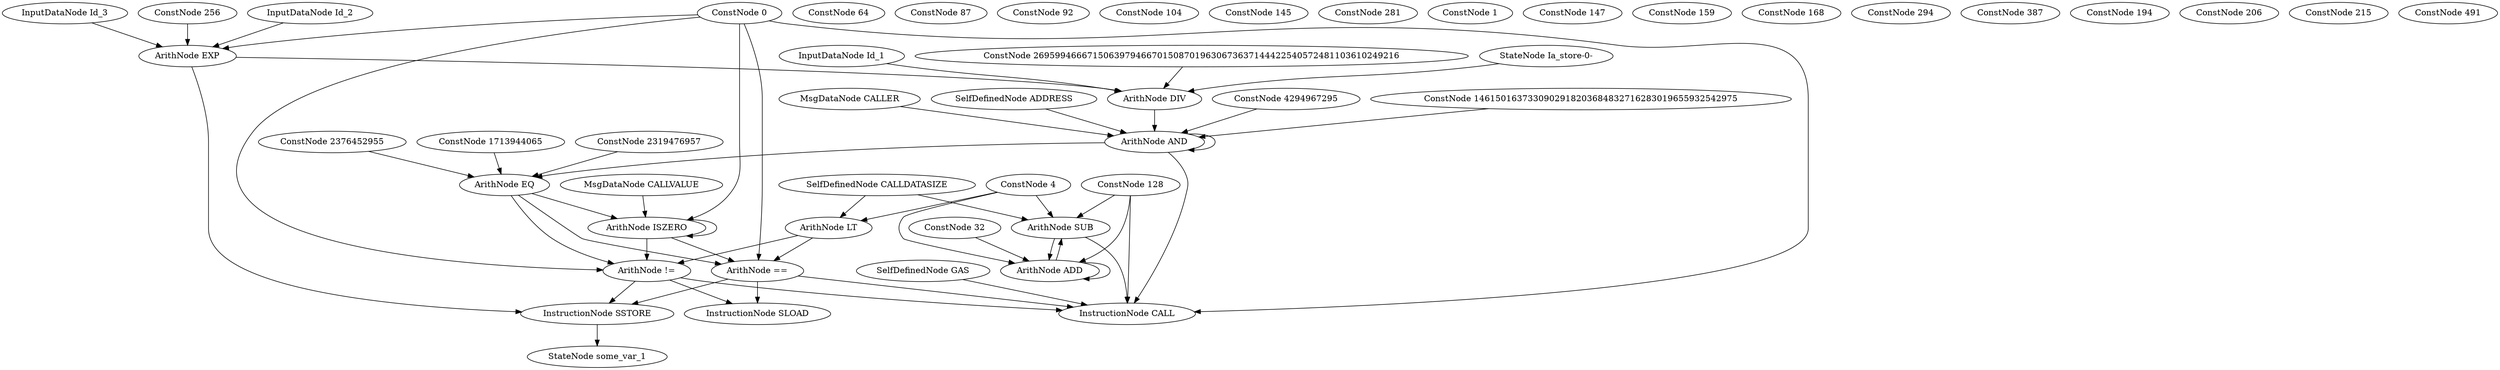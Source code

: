 strict digraph  {
"ConstNode 128" [count=1];
"ConstNode 64" [count=2];
"ConstNode 4" [count=3];
"ArithNode LT" [count=4];
"SelfDefinedNode CALLDATASIZE";
"ConstNode 87" [count=5];
"ConstNode 0" [count=6];
"ArithNode !=" [count=7];
"ArithNode ==" [count=8];
"ConstNode 0" [count=9];
"ConstNode 0" [count=10];
"InputDataNode Id_1" [count=11];
"ConstNode 26959946667150639794667015087019630673637144422540572481103610249216" [count=12];
"ArithNode DIV" [count=13];
"ConstNode 4294967295" [count=14];
"ArithNode AND" [count=15];
"ConstNode 1713944065" [count=16];
"ArithNode EQ" [count=17];
"ConstNode 92" [count=18];
"ConstNode 0" [count=19];
"ArithNode !=" [count=20];
"ArithNode ==" [count=21];
"MsgDataNode CALLVALUE" [count=22];
"ArithNode ISZERO" [count=23];
"ConstNode 104" [count=24];
"ConstNode 0" [count=25];
"ArithNode !=" [count=26];
"ArithNode ==" [count=27];
"ConstNode 145" [count=28];
"ConstNode 4" [count=29];
"ArithNode SUB" [count=30];
"SelfDefinedNode CALLDATASIZE";
"ArithNode ADD" [count=31];
"InputDataNode Id_2" [count=32];
"ConstNode 32" [count=33];
"ArithNode ADD" [count=34];
"InputDataNode Id_3" [count=35];
"ConstNode 32" [count=36];
"ArithNode ADD" [count=37];
"ConstNode 281" [count=38];
"ArithNode EXP" [count=39];
"ConstNode 1" [count=40];
"StateNode some_var_1" [count=41];
"InstructionNode SSTORE" [count=42];
"ConstNode 0" [count=43];
"ConstNode 2319476957" [count=44];
"ArithNode EQ" [count=45];
"ConstNode 147" [count=46];
"ConstNode 0" [count=47];
"ArithNode !=" [count=48];
"ArithNode ==" [count=49];
"MsgDataNode CALLVALUE" [count=50];
"ArithNode ISZERO" [count=51];
"ConstNode 159" [count=52];
"ConstNode 0" [count=53];
"ArithNode !=" [count=54];
"ArithNode ==" [count=55];
"ConstNode 168" [count=56];
"ConstNode 294" [count=57];
"ConstNode 0" [count=58];
"ConstNode 0" [count=59];
"StateNode Ia_store-0-" [count=60];
"InstructionNode SLOAD" [count=61];
"ConstNode 256" [count=62];
"ArithNode EXP" [count=63];
"ArithNode DIV" [count=64];
"ConstNode 1461501637330902918203684832716283019655932542975" [count=65];
"ArithNode AND" [count=66];
"ConstNode 1461501637330902918203684832716283019655932542975" [count=67];
"ArithNode AND" [count=68];
"MsgDataNode CALLER" [count=69];
"ConstNode 1461501637330902918203684832716283019655932542975" [count=70];
"ArithNode AND" [count=71];
"ArithNode EQ" [count=72];
"ArithNode ISZERO" [count=73];
"ArithNode ISZERO" [count=74];
"ConstNode 387" [count=75];
"ConstNode 0" [count=76];
"ArithNode !=" [count=77];
"ArithNode ==" [count=78];
"ConstNode 0" [count=79];
"InstructionNode SLOAD" [count=80];
"ConstNode 256" [count=81];
"ArithNode EXP" [count=82];
"ArithNode DIV" [count=83];
"ConstNode 1461501637330902918203684832716283019655932542975" [count=84];
"ArithNode AND" [count=85];
"ConstNode 1461501637330902918203684832716283019655932542975" [count=86];
"ArithNode AND" [count=87];
"ConstNode 1461501637330902918203684832716283019655932542975" [count=88];
"ArithNode AND" [count=89];
"SelfDefinedNode ADDRESS";
"ConstNode 64" [count=90];
"ConstNode 0" [count=91];
"ConstNode 64" [count=92];
"ArithNode SUB" [count=93];
"InstructionNode CALL" [count=94];
"SelfDefinedNode GAS";
"ConstNode 64" [count=95];
"ArithNode ISZERO" [count=96];
"ArithNode ISZERO" [count=97];
"ArithNode ISZERO" [count=98];
"ArithNode ISZERO" [count=99];
"ConstNode 32" [count=100];
"ArithNode ADD" [count=101];
"ConstNode 64" [count=102];
"ArithNode SUB" [count=103];
"ConstNode 0" [count=104];
"ConstNode 0" [count=105];
"ConstNode 2376452955" [count=106];
"ArithNode EQ" [count=107];
"ConstNode 194" [count=108];
"ConstNode 0" [count=109];
"ArithNode !=" [count=110];
"ArithNode ==" [count=111];
"MsgDataNode CALLVALUE" [count=112];
"ArithNode ISZERO" [count=113];
"ConstNode 206" [count=114];
"ConstNode 0" [count=115];
"ArithNode !=" [count=116];
"ArithNode ==" [count=117];
"ConstNode 215" [count=118];
"ConstNode 491" [count=119];
"ConstNode 0" [count=120];
"StateNode Ia_store-0-" [count=121];
"InstructionNode SLOAD" [count=122];
"ConstNode 256" [count=123];
"ArithNode EXP" [count=124];
"ArithNode DIV" [count=125];
"ConstNode 1461501637330902918203684832716283019655932542975" [count=126];
"ArithNode AND" [count=127];
"ConstNode 64" [count=128];
"ConstNode 1461501637330902918203684832716283019655932542975" [count=129];
"ArithNode AND" [count=130];
"ConstNode 1461501637330902918203684832716283019655932542975" [count=131];
"ArithNode AND" [count=132];
"ConstNode 32" [count=133];
"ArithNode ADD" [count=134];
"ConstNode 64" [count=135];
"ArithNode SUB" [count=136];
"ConstNode 0" [count=137];
"ConstNode 0" [count=138];
"ConstNode 128" -> "ArithNode SUB"  [edgeType=<graphBuilder.XGraph.FlowEdge object at 0x1229dfad0>];
"ConstNode 128" -> "InstructionNode CALL"  [edgeType=<graphBuilder.XGraph.FlowEdge object at 0x122ddb850>];
"ConstNode 128" -> "ArithNode ADD"  [edgeType=<graphBuilder.XGraph.FlowEdge object at 0x122ddb490>];
"ConstNode 128" -> "ArithNode SUB"  [edgeType=<graphBuilder.XGraph.FlowEdge object at 0x122ddba10>];
"ConstNode 128" -> "ArithNode ADD"  [edgeType=<graphBuilder.XGraph.FlowEdge object at 0x122df00d0>];
"ConstNode 128" -> "ArithNode SUB"  [edgeType=<graphBuilder.XGraph.FlowEdge object at 0x122df02d0>];
"ConstNode 4" -> "ArithNode LT"  [edgeType=<graphBuilder.XGraph.FlowEdge object at 0x122997990>];
"ArithNode LT" -> "ArithNode !="  [edgeType=<graphBuilder.XGraph.FlowEdge object at 0x122997b90>];
"ArithNode LT" -> "ArithNode =="  [edgeType=<graphBuilder.XGraph.FlowEdge object at 0x122997b50>];
"SelfDefinedNode CALLDATASIZE" -> "ArithNode LT"  [edgeType=<graphBuilder.XGraph.FlowEdge object at 0x122997990>];
"ConstNode 0" -> "ArithNode !="  [edgeType=<graphBuilder.XGraph.FlowEdge object at 0x122997b90>];
"ConstNode 0" -> "ArithNode =="  [edgeType=<graphBuilder.XGraph.FlowEdge object at 0x122997b50>];
"ArithNode ==" -> "InstructionNode SSTORE"  [edgeType=<graphBuilder.XGraph.ControlEdge object at 0x1229df190>];
"ArithNode ==" -> "InstructionNode SLOAD"  [edgeType=<graphBuilder.XGraph.ControlEdge object at 0x1229dfc10>];
"ArithNode ==" -> "InstructionNode SLOAD"  [edgeType=<graphBuilder.XGraph.ControlEdge object at 0x1229ed910>];
"ArithNode ==" -> "InstructionNode CALL"  [edgeType=<graphBuilder.XGraph.ControlEdge object at 0x122ddb310>];
"ArithNode ==" -> "InstructionNode SLOAD"  [edgeType=<graphBuilder.XGraph.ControlEdge object at 0x122de5090>];
"InputDataNode Id_1" -> "ArithNode DIV"  [edgeType=<graphBuilder.XGraph.FlowEdge object at 0x122997f90>];
"ConstNode 26959946667150639794667015087019630673637144422540572481103610249216" -> "ArithNode DIV"  [edgeType=<graphBuilder.XGraph.FlowEdge object at 0x122997f90>];
"ArithNode DIV" -> "ArithNode AND"  [edgeType=<graphBuilder.XGraph.FlowEdge object at 0x1229d80d0>];
"ConstNode 4294967295" -> "ArithNode AND"  [edgeType=<graphBuilder.XGraph.FlowEdge object at 0x1229d80d0>];
"ArithNode AND" -> "ArithNode EQ"  [edgeType=<graphBuilder.XGraph.FlowEdge object at 0x1229d8290>];
"ArithNode AND" -> "ArithNode EQ"  [edgeType=<graphBuilder.XGraph.FlowEdge object at 0x1229df810>];
"ArithNode AND" -> "ArithNode EQ"  [edgeType=<graphBuilder.XGraph.FlowEdge object at 0x1229df9d0>];
"ConstNode 1713944065" -> "ArithNode EQ"  [edgeType=<graphBuilder.XGraph.FlowEdge object at 0x1229d8290>];
"ArithNode EQ" -> "ArithNode !="  [edgeType=<graphBuilder.XGraph.FlowEdge object at 0x1229d8150>];
"ArithNode EQ" -> "ArithNode =="  [edgeType=<graphBuilder.XGraph.FlowEdge object at 0x1229d81d0>];
"ConstNode 0" -> "ArithNode !="  [edgeType=<graphBuilder.XGraph.FlowEdge object at 0x1229d8150>];
"ConstNode 0" -> "ArithNode =="  [edgeType=<graphBuilder.XGraph.FlowEdge object at 0x1229d81d0>];
"ArithNode !=" -> "InstructionNode SSTORE"  [edgeType=<graphBuilder.XGraph.ControlEdge object at 0x1229df190>];
"ArithNode ==" -> "InstructionNode SLOAD"  [edgeType=<graphBuilder.XGraph.ControlEdge object at 0x1229dfc10>];
"ArithNode ==" -> "InstructionNode SLOAD"  [edgeType=<graphBuilder.XGraph.ControlEdge object at 0x1229ed910>];
"ArithNode ==" -> "InstructionNode CALL"  [edgeType=<graphBuilder.XGraph.ControlEdge object at 0x122ddb310>];
"ArithNode ==" -> "InstructionNode SLOAD"  [edgeType=<graphBuilder.XGraph.ControlEdge object at 0x122de5090>];
"MsgDataNode CALLVALUE" -> "ArithNode ISZERO"  [edgeType=<graphBuilder.XGraph.FlowEdge object at 0x1229d8690>];
"ArithNode ISZERO" -> "ArithNode !="  [edgeType=<graphBuilder.XGraph.FlowEdge object at 0x1229d8550>];
"ArithNode ISZERO" -> "ArithNode =="  [edgeType=<graphBuilder.XGraph.FlowEdge object at 0x1229d85d0>];
"ConstNode 0" -> "ArithNode !="  [edgeType=<graphBuilder.XGraph.FlowEdge object at 0x1229d8550>];
"ConstNode 0" -> "ArithNode =="  [edgeType=<graphBuilder.XGraph.FlowEdge object at 0x1229d85d0>];
"ArithNode !=" -> "InstructionNode SSTORE"  [edgeType=<graphBuilder.XGraph.ControlEdge object at 0x1229df190>];
"ConstNode 4" -> "ArithNode SUB"  [edgeType=<graphBuilder.XGraph.FlowEdge object at 0x1229979d0>];
"ConstNode 4" -> "ArithNode ADD"  [edgeType=<graphBuilder.XGraph.FlowEdge object at 0x1229d8850>];
"ConstNode 4" -> "ArithNode ADD"  [edgeType=<graphBuilder.XGraph.FlowEdge object at 0x1229d8b50>];
"ArithNode SUB" -> "ArithNode ADD"  [edgeType=<graphBuilder.XGraph.FlowEdge object at 0x1229d8850>];
"SelfDefinedNode CALLDATASIZE" -> "ArithNode SUB"  [edgeType=<graphBuilder.XGraph.FlowEdge object at 0x1229979d0>];
"InputDataNode Id_2" -> "ArithNode EXP"  [edgeType=<graphBuilder.XGraph.FlowEdge object at 0x1229df050>];
"ConstNode 32" -> "ArithNode ADD"  [edgeType=<graphBuilder.XGraph.FlowEdge object at 0x1229d8b50>];
"ArithNode ADD" -> "ArithNode ADD"  [edgeType=<graphBuilder.XGraph.FlowEdge object at 0x1229d8d10>];
"InputDataNode Id_3" -> "ArithNode EXP"  [edgeType=<graphBuilder.XGraph.FlowEdge object at 0x1229df050>];
"ConstNode 32" -> "ArithNode ADD"  [edgeType=<graphBuilder.XGraph.FlowEdge object at 0x1229d8d10>];
"ArithNode EXP" -> "InstructionNode SSTORE"  [edgeType=<graphBuilder.XGraph.FlowEdge object at 0x1229df150>];
"InstructionNode SSTORE" -> "StateNode some_var_1"  [edgeType=<graphBuilder.XGraph.FlowEdge object at 0x1229df150>];
"ConstNode 2319476957" -> "ArithNode EQ"  [edgeType=<graphBuilder.XGraph.FlowEdge object at 0x1229df810>];
"ArithNode EQ" -> "ArithNode !="  [edgeType=<graphBuilder.XGraph.FlowEdge object at 0x1229dfd50>];
"ArithNode EQ" -> "ArithNode =="  [edgeType=<graphBuilder.XGraph.FlowEdge object at 0x1229df250>];
"ConstNode 0" -> "ArithNode !="  [edgeType=<graphBuilder.XGraph.FlowEdge object at 0x1229dfd50>];
"ConstNode 0" -> "ArithNode =="  [edgeType=<graphBuilder.XGraph.FlowEdge object at 0x1229df250>];
"ArithNode !=" -> "InstructionNode SLOAD"  [edgeType=<graphBuilder.XGraph.ControlEdge object at 0x1229dfc10>];
"ArithNode !=" -> "InstructionNode SLOAD"  [edgeType=<graphBuilder.XGraph.ControlEdge object at 0x1229ed910>];
"ArithNode !=" -> "InstructionNode CALL"  [edgeType=<graphBuilder.XGraph.ControlEdge object at 0x122ddb310>];
"ArithNode ==" -> "InstructionNode SLOAD"  [edgeType=<graphBuilder.XGraph.ControlEdge object at 0x122de5090>];
"MsgDataNode CALLVALUE" -> "ArithNode ISZERO"  [edgeType=<graphBuilder.XGraph.FlowEdge object at 0x1229dffd0>];
"ArithNode ISZERO" -> "ArithNode !="  [edgeType=<graphBuilder.XGraph.FlowEdge object at 0x1229df610>];
"ArithNode ISZERO" -> "ArithNode =="  [edgeType=<graphBuilder.XGraph.FlowEdge object at 0x1229df1d0>];
"ConstNode 0" -> "ArithNode !="  [edgeType=<graphBuilder.XGraph.FlowEdge object at 0x1229df610>];
"ConstNode 0" -> "ArithNode =="  [edgeType=<graphBuilder.XGraph.FlowEdge object at 0x1229df1d0>];
"ArithNode !=" -> "InstructionNode SLOAD"  [edgeType=<graphBuilder.XGraph.ControlEdge object at 0x1229dfc10>];
"ArithNode !=" -> "InstructionNode SLOAD"  [edgeType=<graphBuilder.XGraph.ControlEdge object at 0x1229ed910>];
"ArithNode !=" -> "InstructionNode CALL"  [edgeType=<graphBuilder.XGraph.ControlEdge object at 0x122ddb310>];
"ConstNode 0" -> "ArithNode ISZERO"  [edgeType=<graphBuilder.XGraph.FlowEdge object at 0x122ddb450>];
"ConstNode 0" -> "ArithNode EXP"  [edgeType=<graphBuilder.XGraph.FlowEdge object at 0x1229dfe90>];
"StateNode Ia_store-0-" -> "ArithNode DIV"  [edgeType=<graphBuilder.XGraph.FlowEdge object at 0x122997890>];
"StateNode Ia_store-0-" -> "ArithNode DIV"  [edgeType=<graphBuilder.XGraph.FlowEdge object at 0x1229edad0>];
"ConstNode 256" -> "ArithNode EXP"  [edgeType=<graphBuilder.XGraph.FlowEdge object at 0x1229dfe90>];
"ArithNode EXP" -> "ArithNode DIV"  [edgeType=<graphBuilder.XGraph.FlowEdge object at 0x122997890>];
"ArithNode DIV" -> "ArithNode AND"  [edgeType=<graphBuilder.XGraph.FlowEdge object at 0x1229d8e10>];
"ConstNode 1461501637330902918203684832716283019655932542975" -> "ArithNode AND"  [edgeType=<graphBuilder.XGraph.FlowEdge object at 0x1229d8e10>];
"ArithNode AND" -> "ArithNode AND"  [edgeType=<graphBuilder.XGraph.FlowEdge object at 0x1229ed050>];
"ConstNode 1461501637330902918203684832716283019655932542975" -> "ArithNode AND"  [edgeType=<graphBuilder.XGraph.FlowEdge object at 0x1229ed050>];
"ArithNode AND" -> "ArithNode EQ"  [edgeType=<graphBuilder.XGraph.FlowEdge object at 0x1229ed490>];
"MsgDataNode CALLER" -> "ArithNode AND"  [edgeType=<graphBuilder.XGraph.FlowEdge object at 0x1229ed210>];
"ConstNode 1461501637330902918203684832716283019655932542975" -> "ArithNode AND"  [edgeType=<graphBuilder.XGraph.FlowEdge object at 0x1229ed210>];
"ArithNode AND" -> "ArithNode EQ"  [edgeType=<graphBuilder.XGraph.FlowEdge object at 0x1229ed490>];
"ArithNode EQ" -> "ArithNode ISZERO"  [edgeType=<graphBuilder.XGraph.FlowEdge object at 0x1229ed590>];
"ArithNode ISZERO" -> "ArithNode ISZERO"  [edgeType=<graphBuilder.XGraph.FlowEdge object at 0x1229ed690>];
"ArithNode ISZERO" -> "ArithNode !="  [edgeType=<graphBuilder.XGraph.FlowEdge object at 0x1229ed450>];
"ArithNode ISZERO" -> "ArithNode =="  [edgeType=<graphBuilder.XGraph.FlowEdge object at 0x1229ed5d0>];
"ConstNode 0" -> "ArithNode !="  [edgeType=<graphBuilder.XGraph.FlowEdge object at 0x1229ed450>];
"ConstNode 0" -> "ArithNode =="  [edgeType=<graphBuilder.XGraph.FlowEdge object at 0x1229ed5d0>];
"ArithNode !=" -> "InstructionNode SLOAD"  [edgeType=<graphBuilder.XGraph.ControlEdge object at 0x1229ed910>];
"ArithNode !=" -> "InstructionNode CALL"  [edgeType=<graphBuilder.XGraph.ControlEdge object at 0x122ddb310>];
"ConstNode 0" -> "ArithNode EXP"  [edgeType=<graphBuilder.XGraph.FlowEdge object at 0x1229ed9d0>];
"ConstNode 256" -> "ArithNode EXP"  [edgeType=<graphBuilder.XGraph.FlowEdge object at 0x1229ed9d0>];
"ArithNode EXP" -> "ArithNode DIV"  [edgeType=<graphBuilder.XGraph.FlowEdge object at 0x1229edad0>];
"ArithNode DIV" -> "ArithNode AND"  [edgeType=<graphBuilder.XGraph.FlowEdge object at 0x1229edb90>];
"ConstNode 1461501637330902918203684832716283019655932542975" -> "ArithNode AND"  [edgeType=<graphBuilder.XGraph.FlowEdge object at 0x1229edb90>];
"ArithNode AND" -> "ArithNode AND"  [edgeType=<graphBuilder.XGraph.FlowEdge object at 0x1229edcd0>];
"ConstNode 1461501637330902918203684832716283019655932542975" -> "ArithNode AND"  [edgeType=<graphBuilder.XGraph.FlowEdge object at 0x1229edcd0>];
"ArithNode AND" -> "InstructionNode CALL"  [edgeType=<graphBuilder.XGraph.FlowEdge object at 0x122ddb850>];
"ConstNode 1461501637330902918203684832716283019655932542975" -> "ArithNode AND"  [edgeType=<graphBuilder.XGraph.FlowEdge object at 0x1229ede90>];
"ArithNode AND" -> "InstructionNode CALL"  [edgeType=<graphBuilder.XGraph.FlowEdge object at 0x122ddb850>];
"SelfDefinedNode ADDRESS" -> "ArithNode AND"  [edgeType=<graphBuilder.XGraph.FlowEdge object at 0x1229ede90>];
"ConstNode 0" -> "InstructionNode CALL"  [edgeType=<graphBuilder.XGraph.FlowEdge object at 0x122ddb850>];
"ArithNode SUB" -> "InstructionNode CALL"  [edgeType=<graphBuilder.XGraph.FlowEdge object at 0x122ddb850>];
"SelfDefinedNode GAS" -> "InstructionNode CALL"  [edgeType=<graphBuilder.XGraph.FlowEdge object at 0x122ddb850>];
"ArithNode ISZERO" -> "ArithNode ISZERO"  [edgeType=<graphBuilder.XGraph.FlowEdge object at 0x122ddb510>];
"ArithNode ISZERO" -> "ArithNode ISZERO"  [edgeType=<graphBuilder.XGraph.FlowEdge object at 0x122ddb5d0>];
"ArithNode ISZERO" -> "ArithNode ISZERO"  [edgeType=<graphBuilder.XGraph.FlowEdge object at 0x122ddb690>];
"ConstNode 32" -> "ArithNode ADD"  [edgeType=<graphBuilder.XGraph.FlowEdge object at 0x122ddb490>];
"ArithNode ADD" -> "ArithNode SUB"  [edgeType=<graphBuilder.XGraph.FlowEdge object at 0x122ddba10>];
"ConstNode 2376452955" -> "ArithNode EQ"  [edgeType=<graphBuilder.XGraph.FlowEdge object at 0x1229df9d0>];
"ArithNode EQ" -> "ArithNode !="  [edgeType=<graphBuilder.XGraph.FlowEdge object at 0x122ddbf90>];
"ArithNode EQ" -> "ArithNode =="  [edgeType=<graphBuilder.XGraph.FlowEdge object at 0x122ddbd90>];
"ConstNode 0" -> "ArithNode !="  [edgeType=<graphBuilder.XGraph.FlowEdge object at 0x122ddbf90>];
"ConstNode 0" -> "ArithNode =="  [edgeType=<graphBuilder.XGraph.FlowEdge object at 0x122ddbd90>];
"ArithNode !=" -> "InstructionNode SLOAD"  [edgeType=<graphBuilder.XGraph.ControlEdge object at 0x122de5090>];
"MsgDataNode CALLVALUE" -> "ArithNode ISZERO"  [edgeType=<graphBuilder.XGraph.FlowEdge object at 0x122ddbb50>];
"ArithNode ISZERO" -> "ArithNode !="  [edgeType=<graphBuilder.XGraph.FlowEdge object at 0x122ddbf10>];
"ArithNode ISZERO" -> "ArithNode =="  [edgeType=<graphBuilder.XGraph.FlowEdge object at 0x122ddbe90>];
"ConstNode 0" -> "ArithNode !="  [edgeType=<graphBuilder.XGraph.FlowEdge object at 0x122ddbf10>];
"ConstNode 0" -> "ArithNode =="  [edgeType=<graphBuilder.XGraph.FlowEdge object at 0x122ddbe90>];
"ArithNode !=" -> "InstructionNode SLOAD"  [edgeType=<graphBuilder.XGraph.ControlEdge object at 0x122de5090>];
"ConstNode 0" -> "ArithNode EXP"  [edgeType=<graphBuilder.XGraph.FlowEdge object at 0x122de5290>];
"StateNode Ia_store-0-" -> "ArithNode DIV"  [edgeType=<graphBuilder.XGraph.FlowEdge object at 0x122de5390>];
"ConstNode 256" -> "ArithNode EXP"  [edgeType=<graphBuilder.XGraph.FlowEdge object at 0x122de5290>];
"ArithNode EXP" -> "ArithNode DIV"  [edgeType=<graphBuilder.XGraph.FlowEdge object at 0x122de5390>];
"ArithNode DIV" -> "ArithNode AND"  [edgeType=<graphBuilder.XGraph.FlowEdge object at 0x122de5450>];
"ConstNode 1461501637330902918203684832716283019655932542975" -> "ArithNode AND"  [edgeType=<graphBuilder.XGraph.FlowEdge object at 0x122de5450>];
"ArithNode AND" -> "ArithNode AND"  [edgeType=<graphBuilder.XGraph.FlowEdge object at 0x122de5650>];
"ConstNode 1461501637330902918203684832716283019655932542975" -> "ArithNode AND"  [edgeType=<graphBuilder.XGraph.FlowEdge object at 0x122de5650>];
"ArithNode AND" -> "ArithNode AND"  [edgeType=<graphBuilder.XGraph.FlowEdge object at 0x122de5790>];
"ConstNode 1461501637330902918203684832716283019655932542975" -> "ArithNode AND"  [edgeType=<graphBuilder.XGraph.FlowEdge object at 0x122de5790>];
"ConstNode 32" -> "ArithNode ADD"  [edgeType=<graphBuilder.XGraph.FlowEdge object at 0x122df00d0>];
"ArithNode ADD" -> "ArithNode SUB"  [edgeType=<graphBuilder.XGraph.FlowEdge object at 0x122df02d0>];
}
